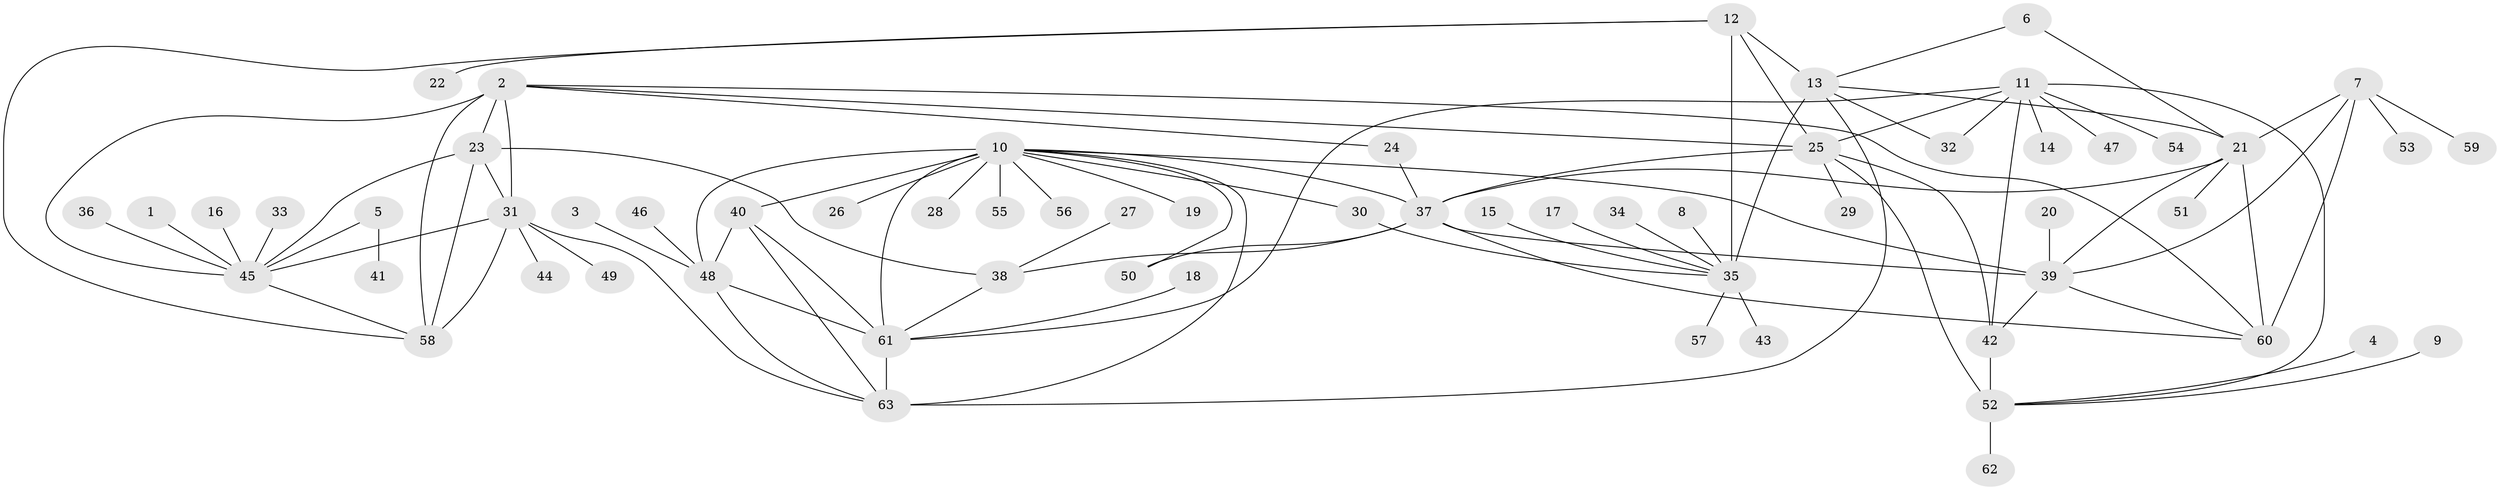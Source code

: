 // original degree distribution, {8: 0.09523809523809523, 10: 0.015873015873015872, 7: 0.031746031746031744, 9: 0.03968253968253968, 6: 0.031746031746031744, 11: 0.015873015873015872, 12: 0.015873015873015872, 2: 0.19047619047619047, 1: 0.5396825396825397, 3: 0.023809523809523808}
// Generated by graph-tools (version 1.1) at 2025/02/03/09/25 03:02:40]
// undirected, 63 vertices, 98 edges
graph export_dot {
graph [start="1"]
  node [color=gray90,style=filled];
  1;
  2;
  3;
  4;
  5;
  6;
  7;
  8;
  9;
  10;
  11;
  12;
  13;
  14;
  15;
  16;
  17;
  18;
  19;
  20;
  21;
  22;
  23;
  24;
  25;
  26;
  27;
  28;
  29;
  30;
  31;
  32;
  33;
  34;
  35;
  36;
  37;
  38;
  39;
  40;
  41;
  42;
  43;
  44;
  45;
  46;
  47;
  48;
  49;
  50;
  51;
  52;
  53;
  54;
  55;
  56;
  57;
  58;
  59;
  60;
  61;
  62;
  63;
  1 -- 45 [weight=1.0];
  2 -- 23 [weight=2.0];
  2 -- 24 [weight=1.0];
  2 -- 25 [weight=1.0];
  2 -- 31 [weight=2.0];
  2 -- 45 [weight=2.0];
  2 -- 58 [weight=2.0];
  2 -- 60 [weight=1.0];
  3 -- 48 [weight=1.0];
  4 -- 52 [weight=1.0];
  5 -- 41 [weight=1.0];
  5 -- 45 [weight=1.0];
  6 -- 13 [weight=1.0];
  6 -- 21 [weight=1.0];
  7 -- 21 [weight=2.0];
  7 -- 39 [weight=1.0];
  7 -- 53 [weight=1.0];
  7 -- 59 [weight=1.0];
  7 -- 60 [weight=2.0];
  8 -- 35 [weight=1.0];
  9 -- 52 [weight=1.0];
  10 -- 19 [weight=1.0];
  10 -- 26 [weight=1.0];
  10 -- 28 [weight=1.0];
  10 -- 30 [weight=1.0];
  10 -- 37 [weight=1.0];
  10 -- 39 [weight=1.0];
  10 -- 40 [weight=2.0];
  10 -- 48 [weight=2.0];
  10 -- 50 [weight=1.0];
  10 -- 55 [weight=1.0];
  10 -- 56 [weight=1.0];
  10 -- 61 [weight=2.0];
  10 -- 63 [weight=2.0];
  11 -- 14 [weight=1.0];
  11 -- 25 [weight=2.0];
  11 -- 32 [weight=1.0];
  11 -- 42 [weight=1.0];
  11 -- 47 [weight=1.0];
  11 -- 52 [weight=2.0];
  11 -- 54 [weight=1.0];
  11 -- 61 [weight=1.0];
  12 -- 13 [weight=2.0];
  12 -- 22 [weight=1.0];
  12 -- 25 [weight=1.0];
  12 -- 35 [weight=6.0];
  12 -- 58 [weight=1.0];
  13 -- 21 [weight=1.0];
  13 -- 32 [weight=1.0];
  13 -- 35 [weight=3.0];
  13 -- 63 [weight=1.0];
  15 -- 35 [weight=1.0];
  16 -- 45 [weight=1.0];
  17 -- 35 [weight=1.0];
  18 -- 61 [weight=1.0];
  20 -- 39 [weight=1.0];
  21 -- 37 [weight=1.0];
  21 -- 39 [weight=2.0];
  21 -- 51 [weight=1.0];
  21 -- 60 [weight=4.0];
  23 -- 31 [weight=1.0];
  23 -- 38 [weight=1.0];
  23 -- 45 [weight=1.0];
  23 -- 58 [weight=1.0];
  24 -- 37 [weight=1.0];
  25 -- 29 [weight=1.0];
  25 -- 37 [weight=1.0];
  25 -- 42 [weight=2.0];
  25 -- 52 [weight=4.0];
  27 -- 38 [weight=1.0];
  30 -- 35 [weight=1.0];
  31 -- 44 [weight=1.0];
  31 -- 45 [weight=1.0];
  31 -- 49 [weight=1.0];
  31 -- 58 [weight=1.0];
  31 -- 63 [weight=1.0];
  33 -- 45 [weight=1.0];
  34 -- 35 [weight=1.0];
  35 -- 43 [weight=1.0];
  35 -- 57 [weight=1.0];
  36 -- 45 [weight=1.0];
  37 -- 38 [weight=1.0];
  37 -- 39 [weight=1.0];
  37 -- 50 [weight=1.0];
  37 -- 60 [weight=1.0];
  38 -- 61 [weight=1.0];
  39 -- 42 [weight=1.0];
  39 -- 60 [weight=2.0];
  40 -- 48 [weight=1.0];
  40 -- 61 [weight=1.0];
  40 -- 63 [weight=1.0];
  42 -- 52 [weight=2.0];
  45 -- 58 [weight=1.0];
  46 -- 48 [weight=1.0];
  48 -- 61 [weight=1.0];
  48 -- 63 [weight=1.0];
  52 -- 62 [weight=1.0];
  61 -- 63 [weight=1.0];
}
